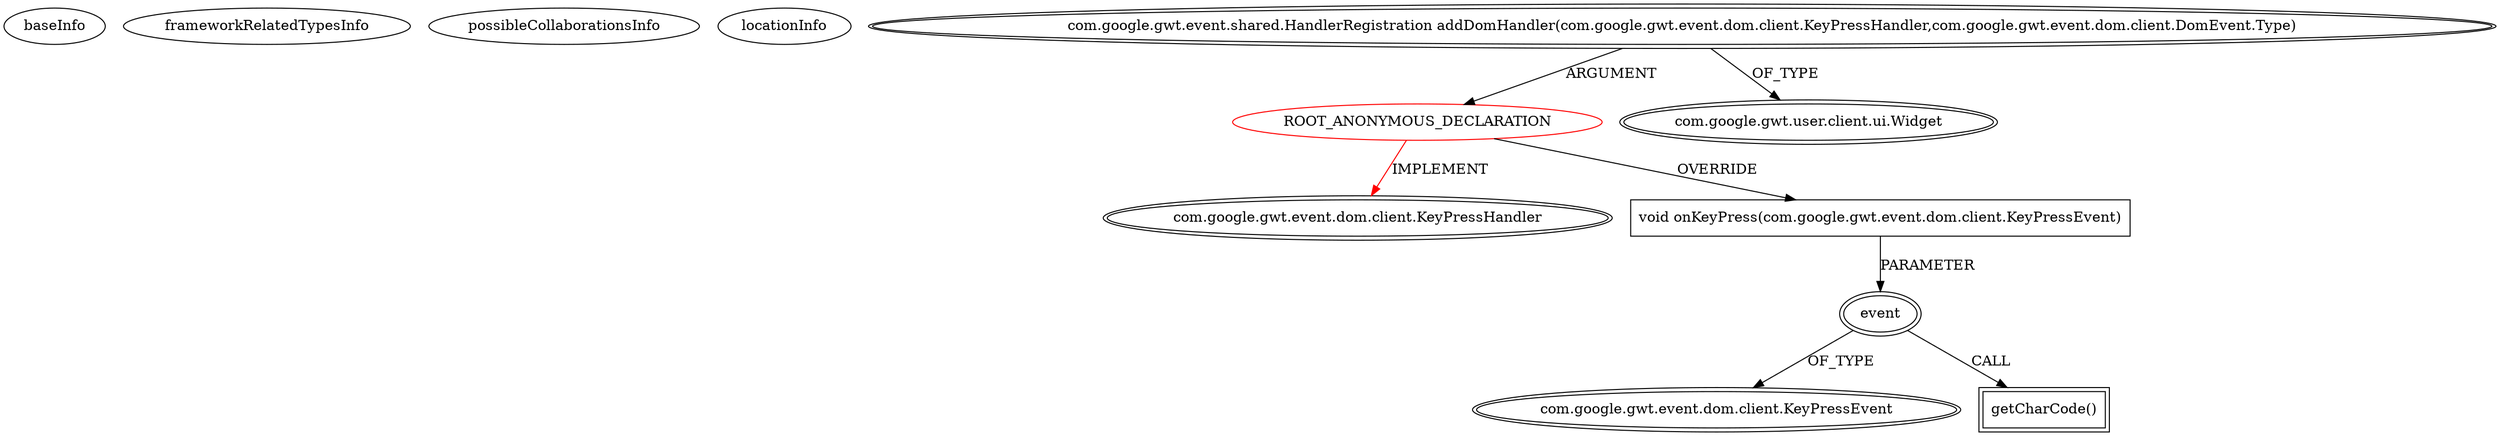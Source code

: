 digraph {
baseInfo[graphId=1041,category="extension_graph",isAnonymous=true,possibleRelation=false]
frameworkRelatedTypesInfo[0="com.google.gwt.event.dom.client.KeyPressHandler"]
possibleCollaborationsInfo[]
locationInfo[projectName="cbopp-gwt-taglist",filePath="/cbopp-gwt-taglist/gwt-taglist-master/src/main/java/com/virilis_software/gwt/taglist/client/comp/taglist/TagListView.java",contextSignature="void initInputText()",graphId="1041"]
0[label="ROOT_ANONYMOUS_DECLARATION",vertexType="ROOT_ANONYMOUS_DECLARATION",isFrameworkType=false,color=red]
1[label="com.google.gwt.event.dom.client.KeyPressHandler",vertexType="FRAMEWORK_INTERFACE_TYPE",isFrameworkType=true,peripheries=2]
2[label="com.google.gwt.event.shared.HandlerRegistration addDomHandler(com.google.gwt.event.dom.client.KeyPressHandler,com.google.gwt.event.dom.client.DomEvent.Type)",vertexType="OUTSIDE_CALL",isFrameworkType=true,peripheries=2]
3[label="com.google.gwt.user.client.ui.Widget",vertexType="FRAMEWORK_CLASS_TYPE",isFrameworkType=true,peripheries=2]
4[label="void onKeyPress(com.google.gwt.event.dom.client.KeyPressEvent)",vertexType="OVERRIDING_METHOD_DECLARATION",isFrameworkType=false,shape=box]
5[label="event",vertexType="PARAMETER_DECLARATION",isFrameworkType=true,peripheries=2]
6[label="com.google.gwt.event.dom.client.KeyPressEvent",vertexType="FRAMEWORK_CLASS_TYPE",isFrameworkType=true,peripheries=2]
8[label="getCharCode()",vertexType="INSIDE_CALL",isFrameworkType=true,peripheries=2,shape=box]
0->1[label="IMPLEMENT",color=red]
2->0[label="ARGUMENT"]
2->3[label="OF_TYPE"]
0->4[label="OVERRIDE"]
5->6[label="OF_TYPE"]
4->5[label="PARAMETER"]
5->8[label="CALL"]
}
